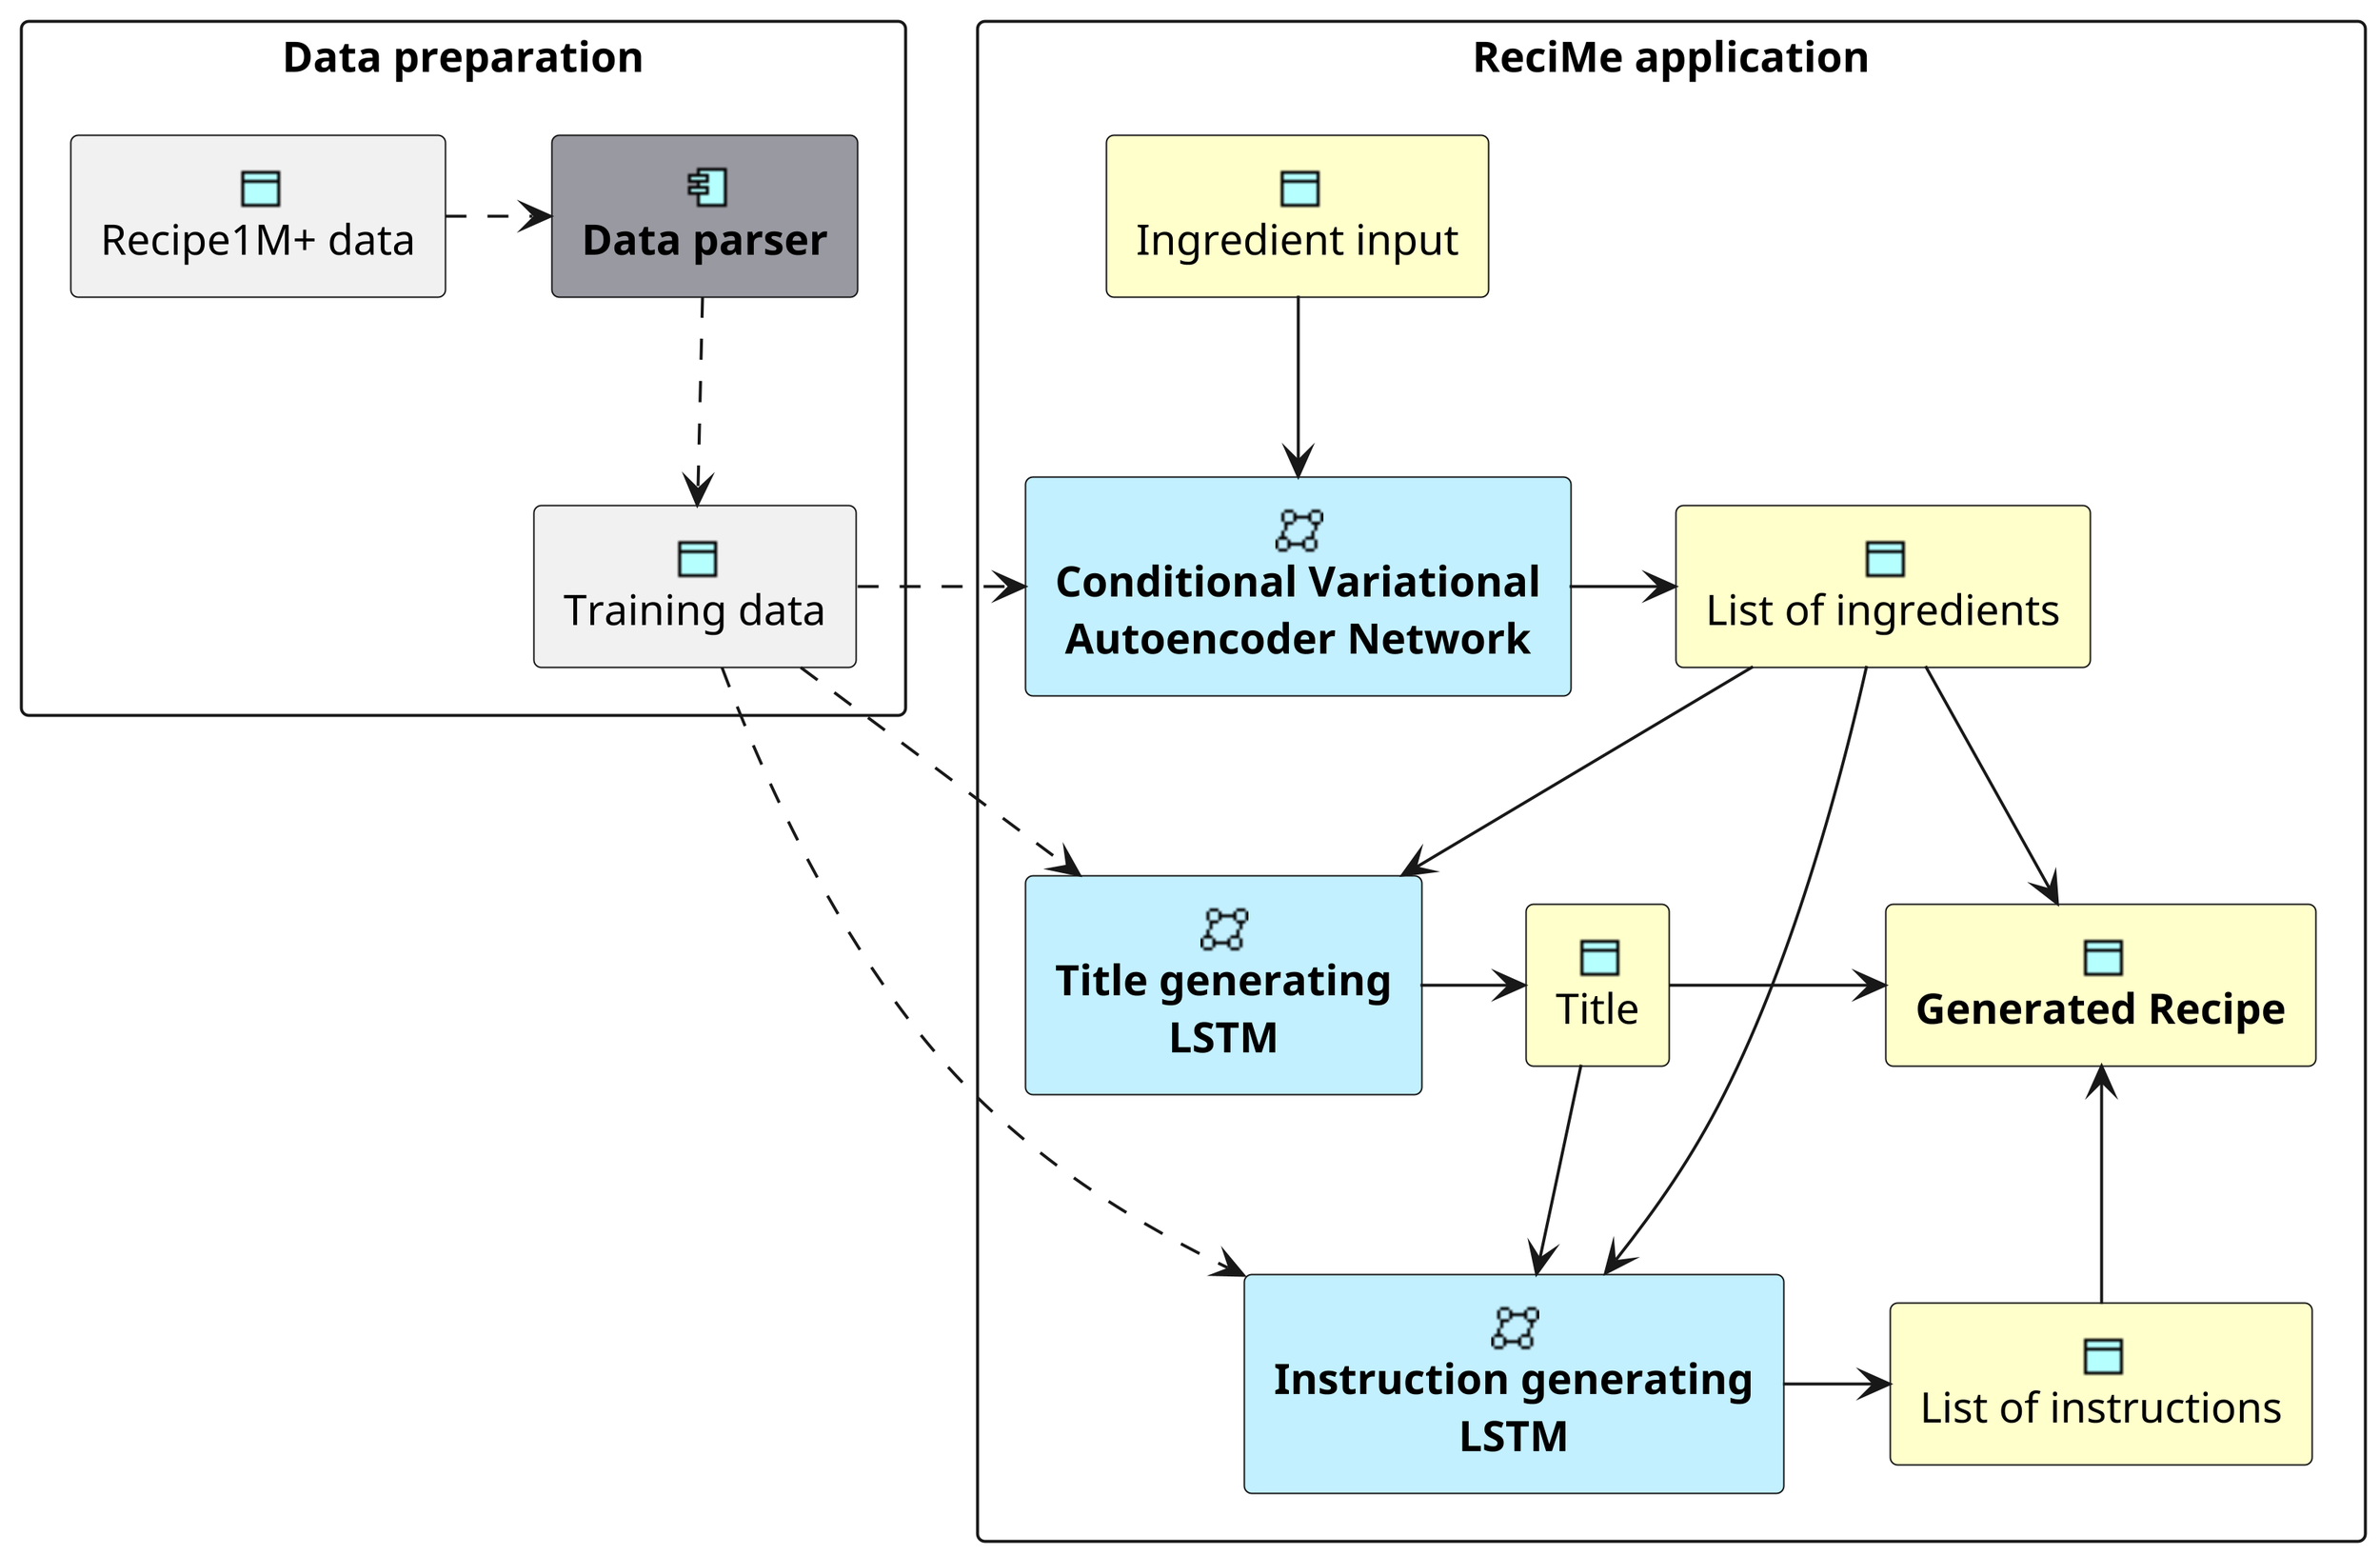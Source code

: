 @startuml architecture
scale 1000
' Diagram style
skinparam DefaultTextAlignment center
skinparam rectangle<<helper>> {
	BackgroundColor #9999a1
}
sprite $Network jar:archimate/network
sprite $Object jar:archimate/application-data-object
sprite $Component jar:archimate/application-component

' Components
rectangle "ReciMe application" {
    rectangle "**Conditional Variational**\n**Autoencoder Network**" as cvae <<$Network>>#APPLICATION
    rectangle "List of ingredients"  as Ingredients <<$Object>>#BUSINESS
    rectangle "**Generated Recipe**"  as recipe <<$Object>>#BUSINESS
    rectangle "List of instructions"  as instructions <<$Object>>#BUSINESS
    rectangle "Title"  as rtitle <<$Object>>#BUSINESS
    rectangle "**Title generating**\n**LSTM**" as tlstm <<$Network>>#APPLICATION
    rectangle "**Instruction generating**\n**LSTM**" as ilstm <<$Network>>#APPLICATION
    rectangle "Ingredient input" as input <<$Object>>#BUSINESS
}
rectangle "Data preparation" {
    rectangle "Training data" as train <<$Object>>
    rectangle "Recipe1M+ data" as raw <<$Object>>
    rectangle "**Data parser**" as parser <<$Component>><<helper>>
}

' Connections
raw .right.> parser
parser .down.> train
train .right..> cvae
train .right.> tlstm
train .right..> ilstm
input -down-> cvae
cvae -right-> Ingredients
Ingredients -down-> tlstm
Ingredients -down-> ilstm
rtitle -right-> recipe
Ingredients -> recipe
instructions -up-> recipe
tlstm -right-> rtitle
ilstm -right-> instructions
rtitle -down-> ilstm

@enduml